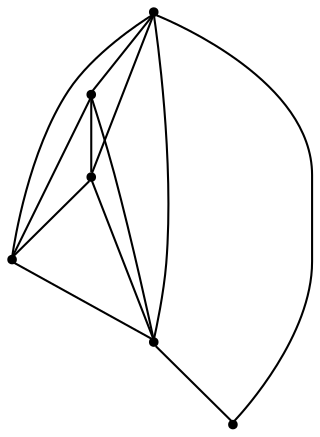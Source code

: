 graph {
  node [shape=point,comment="{\"directed\":false,\"doi\":\"10.1007/978-3-030-92931-2_7\",\"figure\":\"4 (2)\"}"]

  v0 [pos="1101.1869230853115,1642.0786845715043"]
  v1 [pos="1041.88786210322,1459.5727514508567"]
  v2 [pos="946.355993540028,1574.086489450179"]
  v3 [pos="849.9895587887597,1459.572751450857"]
  v4 [pos="790.6895121861941,1642.0786845715043"]
  v5 [pos="945.939235050436,1754.8745071385374"]

  v0 -- v1 [id="-1",pos="1101.1869230853115,1642.0786845715043 1041.88786210322,1459.5727514508567 1041.88786210322,1459.5727514508567 1041.88786210322,1459.5727514508567"]
  v0 -- v2 [id="-2",pos="1101.1869230853115,1642.0786845715043 946.355993540028,1574.086489450179 946.355993540028,1574.086489450179 946.355993540028,1574.086489450179"]
  v0 -- v3 [id="-3",pos="1101.1869230853115,1642.0786845715043 849.9895587887597,1459.572751450857 849.9895587887597,1459.572751450857 849.9895587887597,1459.572751450857"]
  v4 -- v5 [id="-5",pos="790.6895121861941,1642.0786845715043 945.939235050436,1754.8745071385374 945.939235050436,1754.8745071385374 945.939235050436,1754.8745071385374"]
  v4 -- v0 [id="-6",pos="790.6895121861941,1642.0786845715043 1101.1869230853115,1642.0786845715043 1101.1869230853115,1642.0786845715043 1101.1869230853115,1642.0786845715043"]
  v4 -- v1 [id="-7",pos="790.6895121861941,1642.0786845715043 1041.88786210322,1459.5727514508567 1041.88786210322,1459.5727514508567 1041.88786210322,1459.5727514508567"]
  v1 -- v3 [id="-9",pos="1041.88786210322,1459.5727514508567 849.9895587887597,1459.572751450857 849.9895587887597,1459.572751450857 849.9895587887597,1459.572751450857"]
  v3 -- v4 [id="-10",pos="849.9895587887597,1459.572751450857 790.6895121861941,1642.0786845715043 790.6895121861941,1642.0786845715043 790.6895121861941,1642.0786845715043"]
  v2 -- v4 [id="-13",pos="946.355993540028,1574.086489450179 790.6895121861941,1642.0786845715043 790.6895121861941,1642.0786845715043 790.6895121861941,1642.0786845715043"]
  v5 -- v0 [id="-14",pos="945.939235050436,1754.8745071385374 1101.1869230853115,1642.0786845715043 1101.1869230853115,1642.0786845715043 1101.1869230853115,1642.0786845715043"]
  v2 -- v1 [id="-15",pos="946.355993540028,1574.086489450179 1041.88786210322,1459.5727514508567 1041.88786210322,1459.5727514508567 1041.88786210322,1459.5727514508567"]
  v2 -- v3 [id="-16",pos="946.355993540028,1574.086489450179 849.9895587887597,1459.572751450857 849.9895587887597,1459.572751450857 849.9895587887597,1459.572751450857"]
}